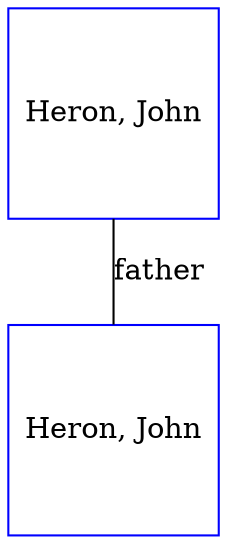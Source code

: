 digraph D {
    edge [dir=none];    node [shape=box];    "022684"   [label="Heron, John", shape=box, regular=1, color="blue"] ;
"022719"   [label="Heron, John", shape=box, regular=1, color="blue"] ;
022719->022684 [label="father",arrowsize=0.0]; 
}